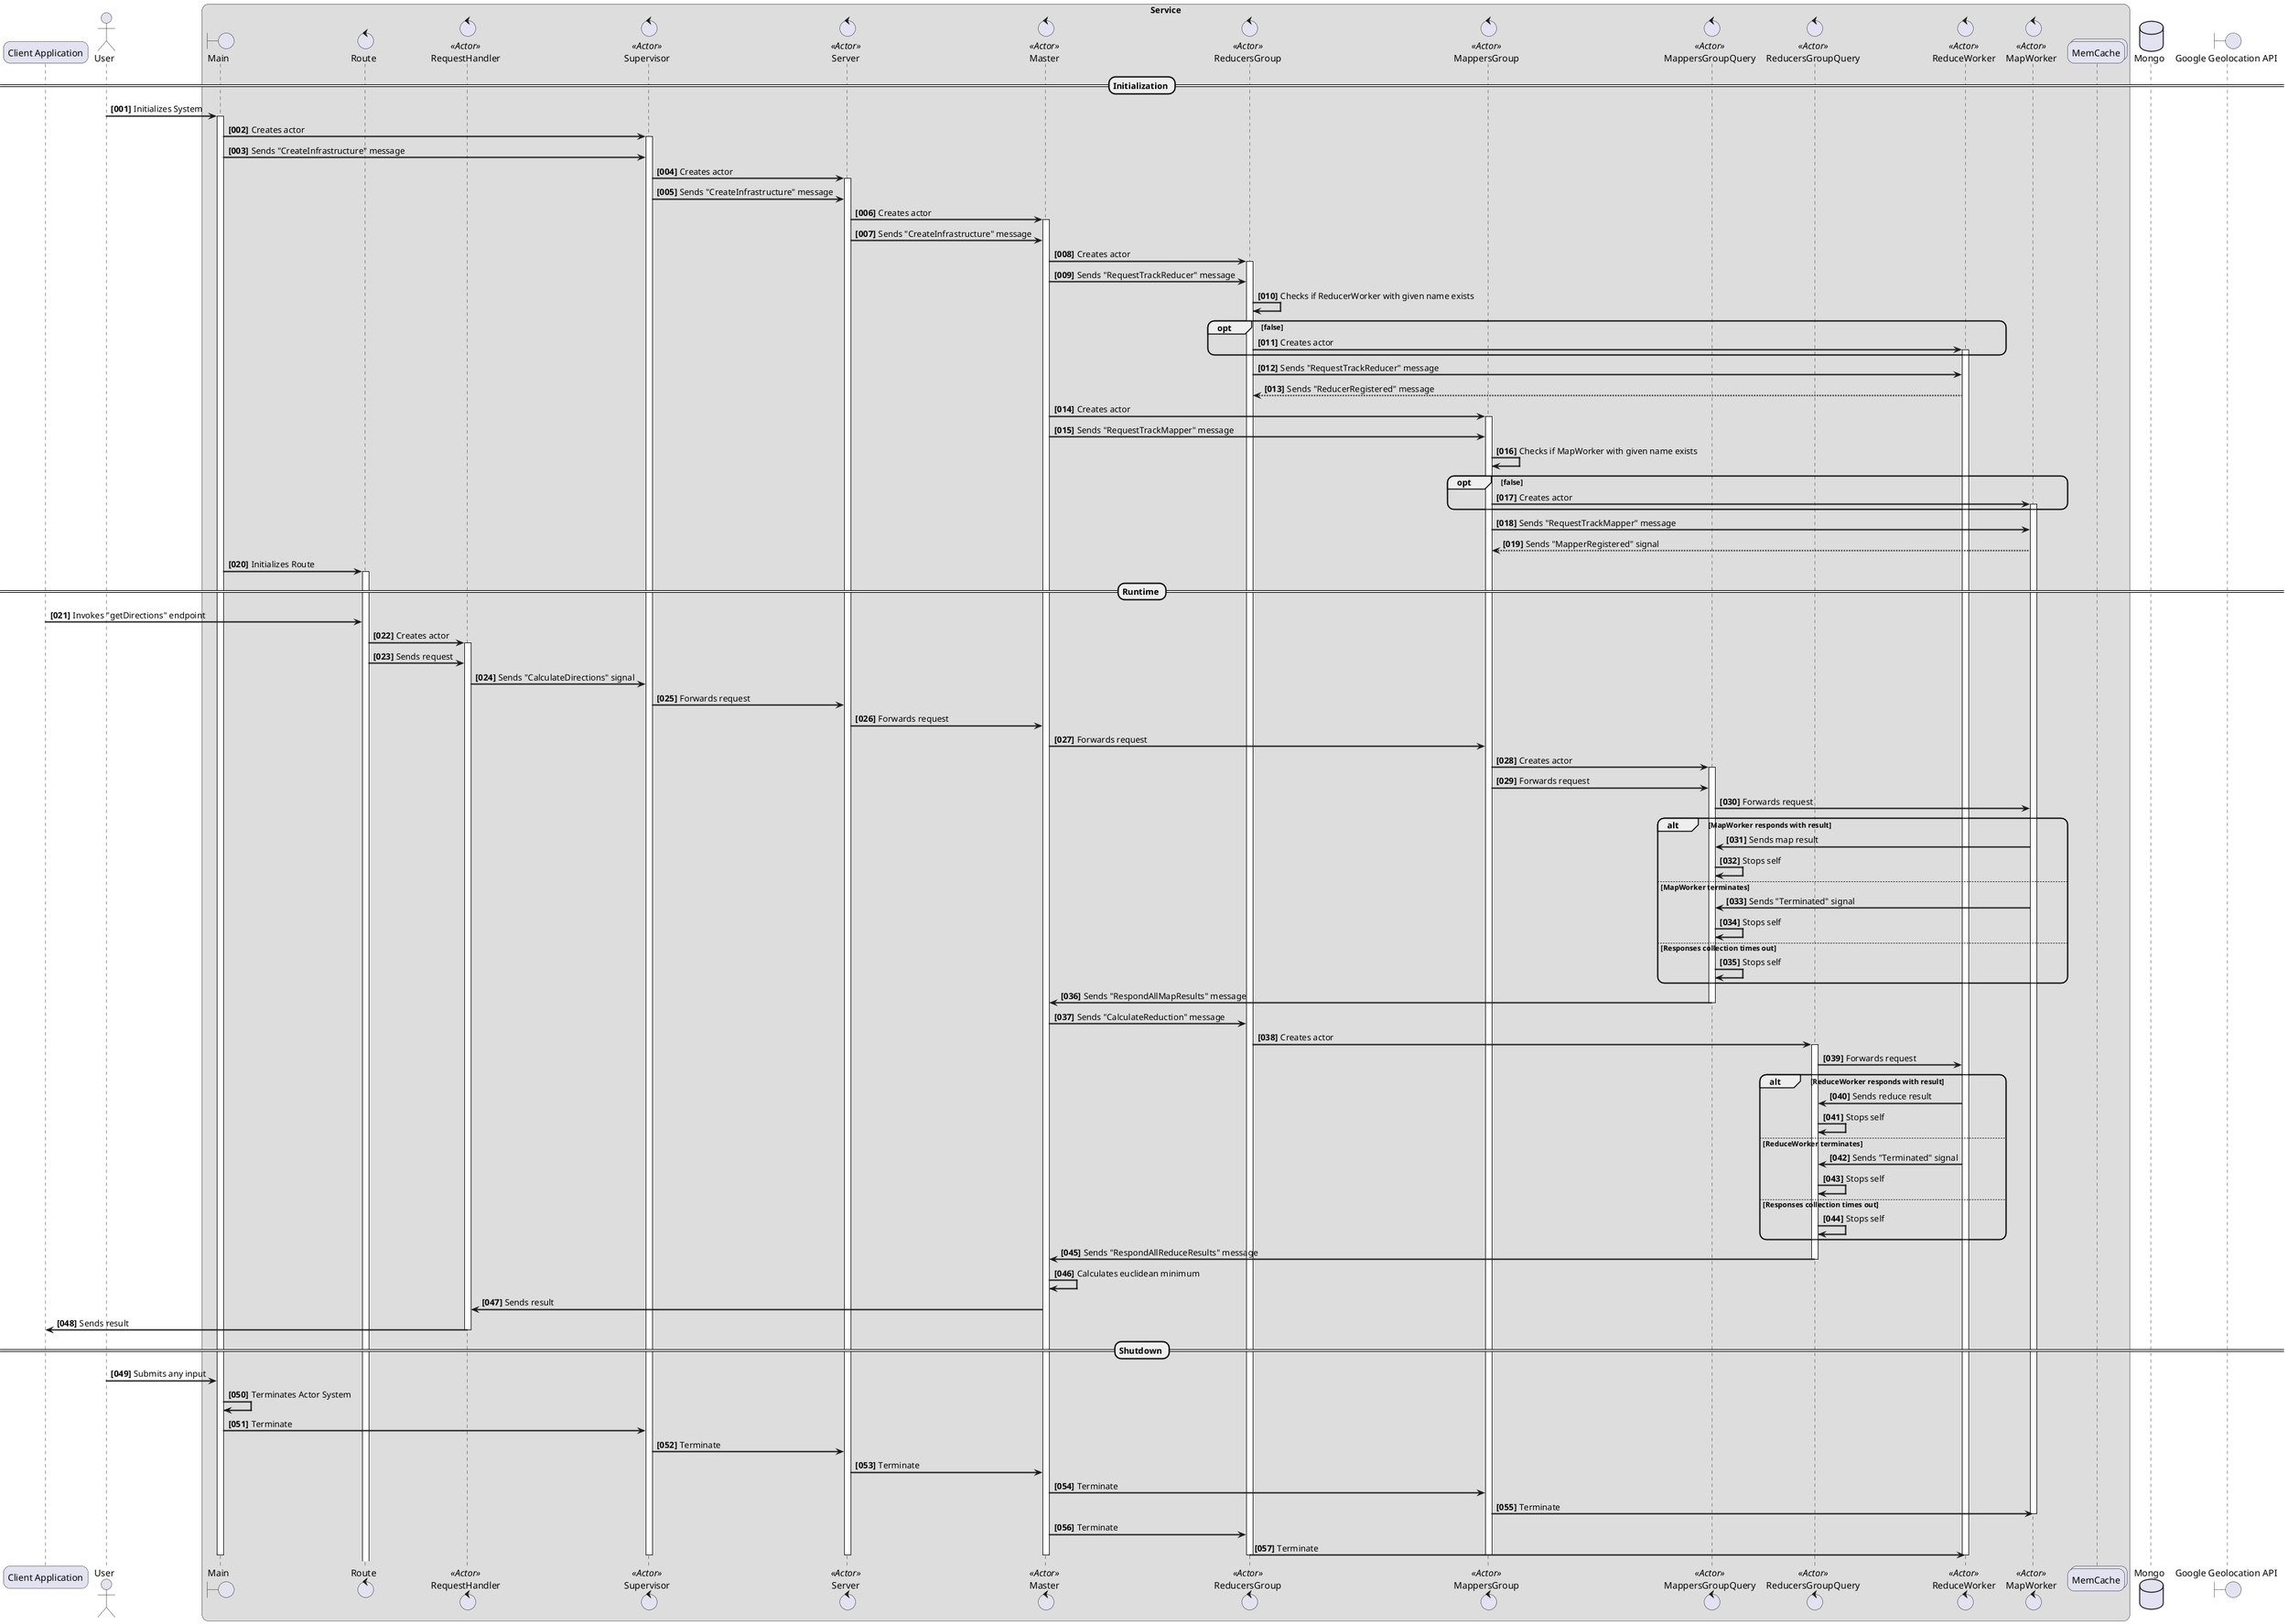 @startuml
skinparam sequenceArrowThickness 2
skinparam roundcorner 20

participant "Client Application" as Client
actor User
box Service
boundary Main
control Route
control RequestHandler <<Actor>>
control Supervisor <<Actor>>
control Server <<Actor>>
control Master <<Actor>>
control ReducersGroup <<Actor>>
control MappersGroup <<Actor>>
control MappersGroupQuery <<Actor>>
control ReducersGroupQuery <<Actor>>
control ReduceWorker <<Actor>>
control MapWorker <<Actor>>
collections MemCache
end box
database Mongo
boundary "Google Geolocation API" as GGA

autonumber "<b>[000]"

== Initialization ==

User -> Main : Initializes System
activate Main

Main -> Supervisor : Creates actor
activate Supervisor
Main -> Supervisor : Sends "CreateInfrastructure" message

Supervisor -> Server : Creates actor
activate Server
Supervisor -> Server : Sends "CreateInfrastructure" message

Server -> Master : Creates actor
activate Master
Server -> Master : Sends "CreateInfrastructure" message

Master -> ReducersGroup : Creates actor
activate ReducersGroup
Master -> ReducersGroup : Sends "RequestTrackReducer" message

ReducersGroup -> ReducersGroup : Checks if ReducerWorker with given name exists

opt false
ReducersGroup -> ReduceWorker : Creates actor
activate ReduceWorker
end

ReducersGroup -> ReduceWorker : Sends "RequestTrackReducer" message

ReduceWorker --> ReducersGroup : Sends "ReducerRegistered" message

Master -> MappersGroup : Creates actor
activate MappersGroup
Master -> MappersGroup : Sends "RequestTrackMapper" message

MappersGroup -> MappersGroup : Checks if MapWorker with given name exists

opt false
MappersGroup -> MapWorker : Creates actor
activate MapWorker
end

MappersGroup -> MapWorker : Sends "RequestTrackMapper" message

MapWorker --> MappersGroup : Sends "MapperRegistered" signal

Main -> Route : Initializes Route
activate Route

== Runtime ==

Client -> Route : Invokes "getDirections" endpoint

Route -> RequestHandler : Creates actor
activate RequestHandler
Route -> RequestHandler : Sends request

RequestHandler -> Supervisor : Sends "CalculateDirections" signal

Supervisor -> Server : Forwards request

Server -> Master : Forwards request

Master -> MappersGroup : Forwards request

MappersGroup -> MappersGroupQuery : Creates actor
activate MappersGroupQuery

MappersGroup -> MappersGroupQuery : Forwards request

MappersGroupQuery -> MapWorker : Forwards request

alt MapWorker responds with result

MapWorker -> MappersGroupQuery : Sends map result

MappersGroupQuery -> MappersGroupQuery : Stops self

else MapWorker terminates

MapWorker -> MappersGroupQuery : Sends "Terminated" signal

MappersGroupQuery -> MappersGroupQuery : Stops self

else Responses collection times out

MappersGroupQuery -> MappersGroupQuery : Stops self

end

MappersGroupQuery -> Master : Sends "RespondAllMapResults" message

deactivate MappersGroupQuery

Master -> ReducersGroup : Sends "CalculateReduction" message

ReducersGroup -> ReducersGroupQuery : Creates actor
activate ReducersGroupQuery

ReducersGroupQuery -> ReduceWorker : Forwards request

alt ReduceWorker responds with result

ReduceWorker -> ReducersGroupQuery : Sends reduce result

ReducersGroupQuery -> ReducersGroupQuery : Stops self

else ReduceWorker terminates

ReduceWorker -> ReducersGroupQuery : Sends "Terminated" signal

ReducersGroupQuery -> ReducersGroupQuery : Stops self

else Responses collection times out

ReducersGroupQuery -> ReducersGroupQuery : Stops self

end

ReducersGroupQuery -> Master : Sends "RespondAllReduceResults" message

deactivate ReducersGroupQuery

Master -> Master : Calculates euclidean minimum

Master -> RequestHandler : Sends result

RequestHandler -> Client : Sends result
deactivate RequestHandler

== Shutdown ==

User -> Main : Submits any input

Main -> Main : Terminates Actor System
Main -> Supervisor : Terminate
Supervisor -> Server : Terminate
Server -> Master : Terminate
Master -> MappersGroup : Terminate
MappersGroup -> MapWorker : Terminate
deactivate MapWorker
Master -> ReducersGroup : Terminate
ReducersGroup -> ReduceWorker : Terminate
deactivate MappersGroup
deactivate ReduceWorker
deactivate ReducersGroup
deactivate Master
deactivate Server
deactivate Supervisor
deactivate Main

@enduml